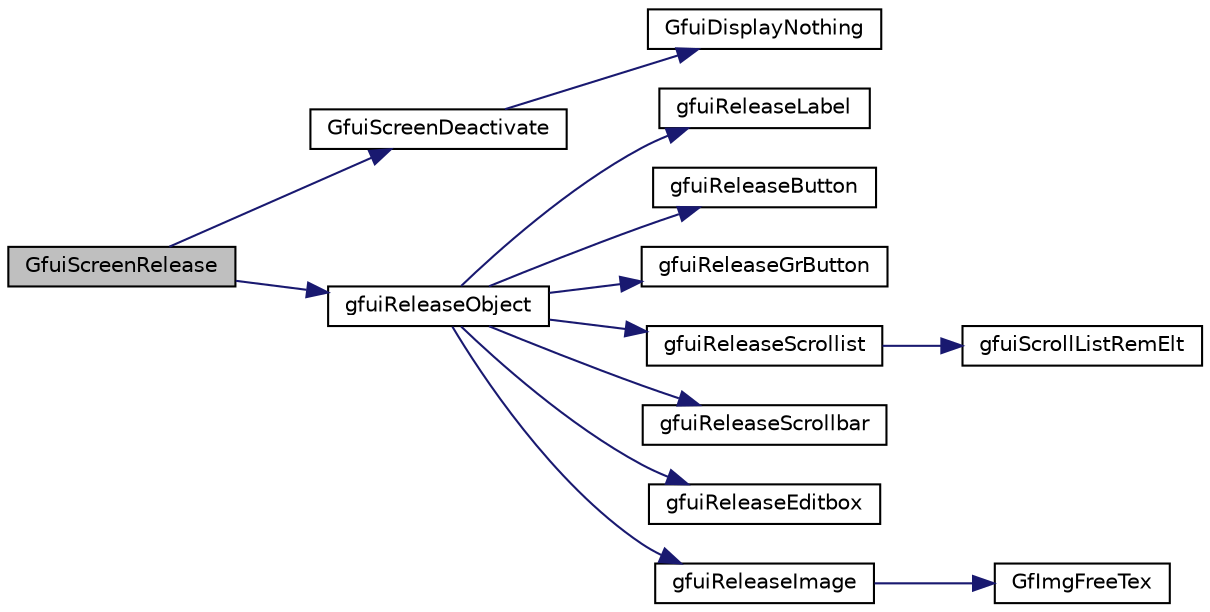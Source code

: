 digraph "GfuiScreenRelease"
{
  edge [fontname="Helvetica",fontsize="10",labelfontname="Helvetica",labelfontsize="10"];
  node [fontname="Helvetica",fontsize="10",shape=record];
  rankdir="LR";
  Node1 [label="GfuiScreenRelease",height=0.2,width=0.4,color="black", fillcolor="grey75", style="filled", fontcolor="black"];
  Node1 -> Node2 [color="midnightblue",fontsize="10",style="solid",fontname="Helvetica"];
  Node2 [label="GfuiScreenDeactivate",height=0.2,width=0.4,color="black", fillcolor="white", style="filled",URL="$group__gui.html#gafcf1d3bd5cbc4b7b001fb1f35d3e1f83",tooltip="Deactivate the current screen. "];
  Node2 -> Node3 [color="midnightblue",fontsize="10",style="solid",fontname="Helvetica"];
  Node3 [label="GfuiDisplayNothing",height=0.2,width=0.4,color="black", fillcolor="white", style="filled",URL="$group__gui.html#gaee94daac7cab61329487b8cca09b5238",tooltip="Dummy display function for glut. "];
  Node1 -> Node4 [color="midnightblue",fontsize="10",style="solid",fontname="Helvetica"];
  Node4 [label="gfuiReleaseObject",height=0.2,width=0.4,color="black", fillcolor="white", style="filled",URL="$gui_8h.html#a88978272c8b0faee3f8b2dd3ab4e707d"];
  Node4 -> Node5 [color="midnightblue",fontsize="10",style="solid",fontname="Helvetica"];
  Node5 [label="gfuiReleaseLabel",height=0.2,width=0.4,color="black", fillcolor="white", style="filled",URL="$gui_8h.html#a6dd4410564ef586b2513b6e07dce87d0"];
  Node4 -> Node6 [color="midnightblue",fontsize="10",style="solid",fontname="Helvetica"];
  Node6 [label="gfuiReleaseButton",height=0.2,width=0.4,color="black", fillcolor="white", style="filled",URL="$gui_8h.html#ae8471f9510a279b708c5f381af14f3b1"];
  Node4 -> Node7 [color="midnightblue",fontsize="10",style="solid",fontname="Helvetica"];
  Node7 [label="gfuiReleaseGrButton",height=0.2,width=0.4,color="black", fillcolor="white", style="filled",URL="$gui_8h.html#a32440e60ae31e63ac50483a210b07441"];
  Node4 -> Node8 [color="midnightblue",fontsize="10",style="solid",fontname="Helvetica"];
  Node8 [label="gfuiReleaseScrollist",height=0.2,width=0.4,color="black", fillcolor="white", style="filled",URL="$gui_8h.html#a9d83a6e1264d364d92db2abe5d3b5dc9"];
  Node8 -> Node9 [color="midnightblue",fontsize="10",style="solid",fontname="Helvetica"];
  Node9 [label="gfuiScrollListRemElt",height=0.2,width=0.4,color="black", fillcolor="white", style="filled",URL="$guiscrollist_8cpp.html#ab8aa67f15ff806546270982e3d0a2e8c"];
  Node4 -> Node10 [color="midnightblue",fontsize="10",style="solid",fontname="Helvetica"];
  Node10 [label="gfuiReleaseScrollbar",height=0.2,width=0.4,color="black", fillcolor="white", style="filled",URL="$gui_8h.html#aff7c8aaa89fc5b28516c4296c2aaefa9"];
  Node4 -> Node11 [color="midnightblue",fontsize="10",style="solid",fontname="Helvetica"];
  Node11 [label="gfuiReleaseEditbox",height=0.2,width=0.4,color="black", fillcolor="white", style="filled",URL="$gui_8h.html#af01b80c840b79ec09f46b0afd1e3ac78"];
  Node4 -> Node12 [color="midnightblue",fontsize="10",style="solid",fontname="Helvetica"];
  Node12 [label="gfuiReleaseImage",height=0.2,width=0.4,color="black", fillcolor="white", style="filled",URL="$gui_8h.html#a8b38cbbe1a1d323ecd6c81b7583ff4bb"];
  Node12 -> Node13 [color="midnightblue",fontsize="10",style="solid",fontname="Helvetica"];
  Node13 [label="GfImgFreeTex",height=0.2,width=0.4,color="black", fillcolor="white", style="filled",URL="$group__img.html#ga9d9a836b28aed4c05fe275cff278143f",tooltip="Free the texture. "];
}
